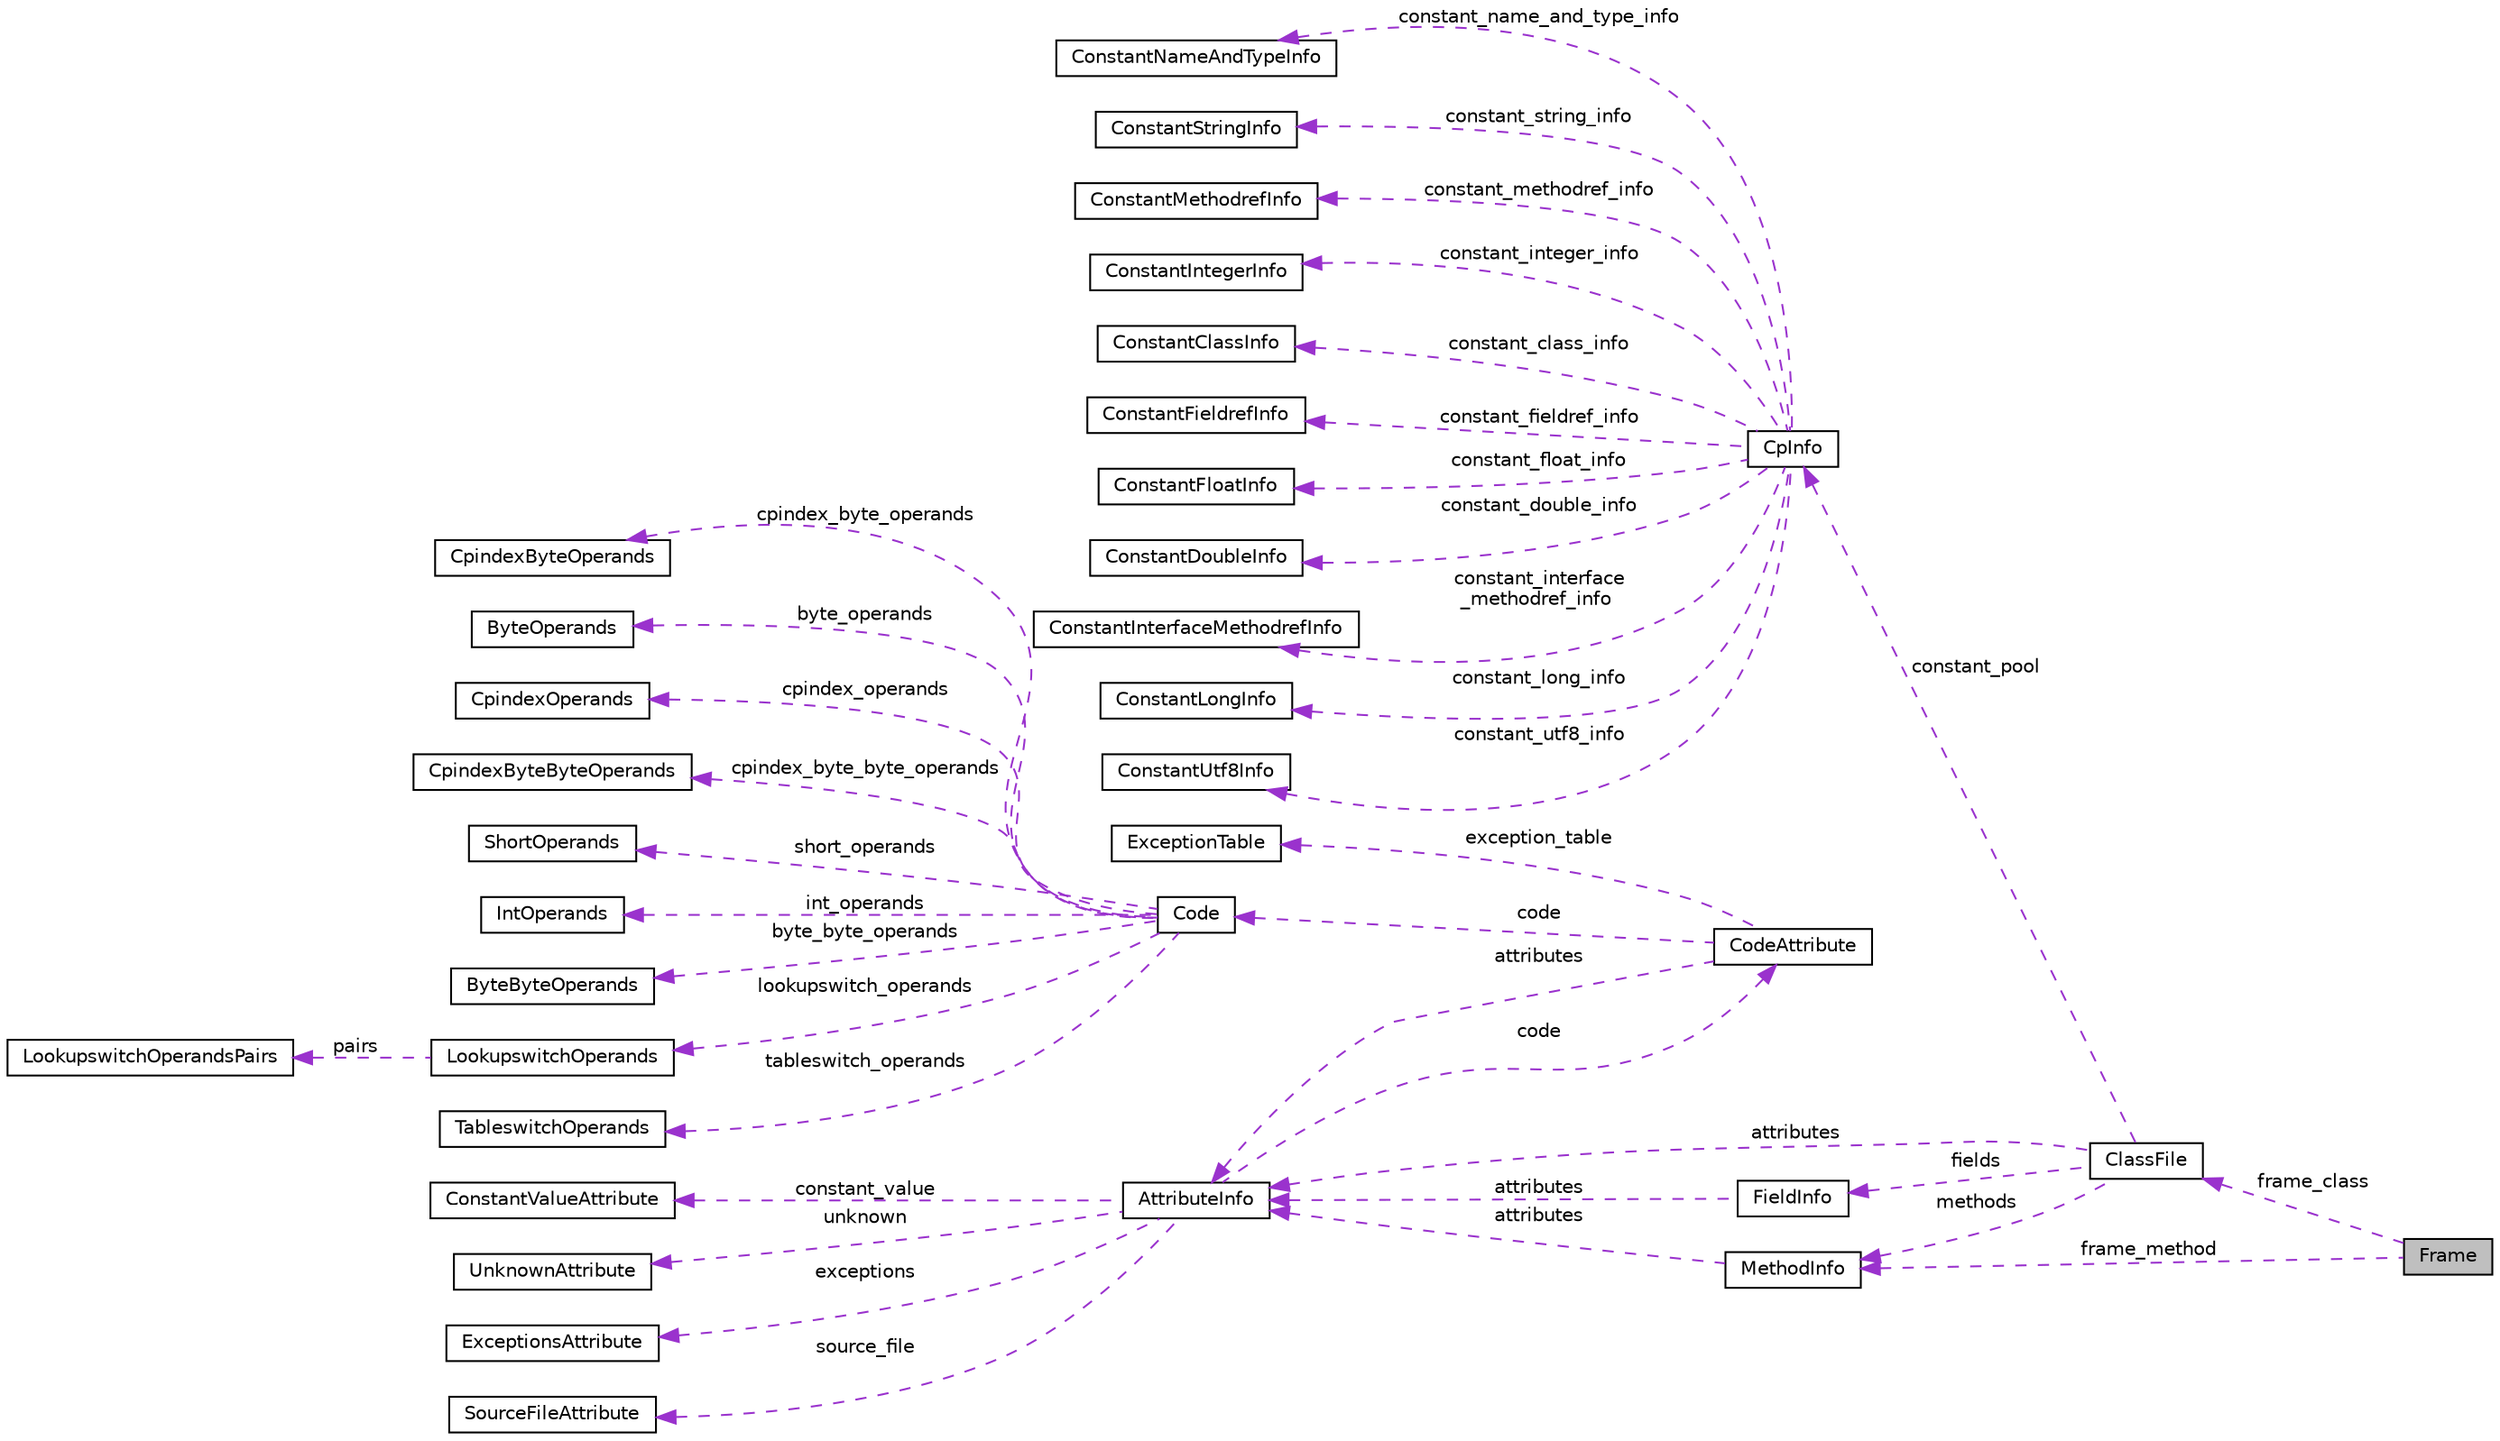 digraph "Frame"
{
 // LATEX_PDF_SIZE
  edge [fontname="Helvetica",fontsize="10",labelfontname="Helvetica",labelfontsize="10"];
  node [fontname="Helvetica",fontsize="10",shape=record];
  rankdir="LR";
  Node1 [label="Frame",height=0.2,width=0.4,color="black", fillcolor="grey75", style="filled", fontcolor="black",tooltip=" "];
  Node2 -> Node1 [dir="back",color="darkorchid3",fontsize="10",style="dashed",label=" frame_class" ,fontname="Helvetica"];
  Node2 [label="ClassFile",height=0.2,width=0.4,color="black", fillcolor="white", style="filled",URL="$structClassFile.html",tooltip=" "];
  Node3 -> Node2 [dir="back",color="darkorchid3",fontsize="10",style="dashed",label=" attributes" ,fontname="Helvetica"];
  Node3 [label="AttributeInfo",height=0.2,width=0.4,color="black", fillcolor="white", style="filled",URL="$structAttributeInfo.html",tooltip=" "];
  Node4 -> Node3 [dir="back",color="darkorchid3",fontsize="10",style="dashed",label=" unknown" ,fontname="Helvetica"];
  Node4 [label="UnknownAttribute",height=0.2,width=0.4,color="black", fillcolor="white", style="filled",URL="$structUnknownAttribute.html",tooltip=" "];
  Node5 -> Node3 [dir="back",color="darkorchid3",fontsize="10",style="dashed",label=" exceptions" ,fontname="Helvetica"];
  Node5 [label="ExceptionsAttribute",height=0.2,width=0.4,color="black", fillcolor="white", style="filled",URL="$structExceptionsAttribute.html",tooltip=" "];
  Node6 -> Node3 [dir="back",color="darkorchid3",fontsize="10",style="dashed",label=" source_file" ,fontname="Helvetica"];
  Node6 [label="SourceFileAttribute",height=0.2,width=0.4,color="black", fillcolor="white", style="filled",URL="$structSourceFileAttribute.html",tooltip=" "];
  Node7 -> Node3 [dir="back",color="darkorchid3",fontsize="10",style="dashed",label=" code" ,fontname="Helvetica"];
  Node7 [label="CodeAttribute",height=0.2,width=0.4,color="black", fillcolor="white", style="filled",URL="$structCodeAttribute.html",tooltip=" "];
  Node3 -> Node7 [dir="back",color="darkorchid3",fontsize="10",style="dashed",label=" attributes" ,fontname="Helvetica"];
  Node8 -> Node7 [dir="back",color="darkorchid3",fontsize="10",style="dashed",label=" code" ,fontname="Helvetica"];
  Node8 [label="Code",height=0.2,width=0.4,color="black", fillcolor="white", style="filled",URL="$structCode.html",tooltip=" "];
  Node9 -> Node8 [dir="back",color="darkorchid3",fontsize="10",style="dashed",label=" short_operands" ,fontname="Helvetica"];
  Node9 [label="ShortOperands",height=0.2,width=0.4,color="black", fillcolor="white", style="filled",URL="$structShortOperands.html",tooltip=" "];
  Node10 -> Node8 [dir="back",color="darkorchid3",fontsize="10",style="dashed",label=" int_operands" ,fontname="Helvetica"];
  Node10 [label="IntOperands",height=0.2,width=0.4,color="black", fillcolor="white", style="filled",URL="$structIntOperands.html",tooltip=" "];
  Node11 -> Node8 [dir="back",color="darkorchid3",fontsize="10",style="dashed",label=" byte_byte_operands" ,fontname="Helvetica"];
  Node11 [label="ByteByteOperands",height=0.2,width=0.4,color="black", fillcolor="white", style="filled",URL="$structByteByteOperands.html",tooltip=" "];
  Node12 -> Node8 [dir="back",color="darkorchid3",fontsize="10",style="dashed",label=" lookupswitch_operands" ,fontname="Helvetica"];
  Node12 [label="LookupswitchOperands",height=0.2,width=0.4,color="black", fillcolor="white", style="filled",URL="$structLookupswitchOperands.html",tooltip=" "];
  Node13 -> Node12 [dir="back",color="darkorchid3",fontsize="10",style="dashed",label=" pairs" ,fontname="Helvetica"];
  Node13 [label="LookupswitchOperandsPairs",height=0.2,width=0.4,color="black", fillcolor="white", style="filled",URL="$structLookupswitchOperandsPairs.html",tooltip=" "];
  Node14 -> Node8 [dir="back",color="darkorchid3",fontsize="10",style="dashed",label=" tableswitch_operands" ,fontname="Helvetica"];
  Node14 [label="TableswitchOperands",height=0.2,width=0.4,color="black", fillcolor="white", style="filled",URL="$structTableswitchOperands.html",tooltip=" "];
  Node15 -> Node8 [dir="back",color="darkorchid3",fontsize="10",style="dashed",label=" cpindex_byte_operands" ,fontname="Helvetica"];
  Node15 [label="CpindexByteOperands",height=0.2,width=0.4,color="black", fillcolor="white", style="filled",URL="$structCpindexByteOperands.html",tooltip=" "];
  Node16 -> Node8 [dir="back",color="darkorchid3",fontsize="10",style="dashed",label=" byte_operands" ,fontname="Helvetica"];
  Node16 [label="ByteOperands",height=0.2,width=0.4,color="black", fillcolor="white", style="filled",URL="$structByteOperands.html",tooltip=" "];
  Node17 -> Node8 [dir="back",color="darkorchid3",fontsize="10",style="dashed",label=" cpindex_operands" ,fontname="Helvetica"];
  Node17 [label="CpindexOperands",height=0.2,width=0.4,color="black", fillcolor="white", style="filled",URL="$structCpindexOperands.html",tooltip=" "];
  Node18 -> Node8 [dir="back",color="darkorchid3",fontsize="10",style="dashed",label=" cpindex_byte_byte_operands" ,fontname="Helvetica"];
  Node18 [label="CpindexByteByteOperands",height=0.2,width=0.4,color="black", fillcolor="white", style="filled",URL="$structCpindexByteByteOperands.html",tooltip=" "];
  Node19 -> Node7 [dir="back",color="darkorchid3",fontsize="10",style="dashed",label=" exception_table" ,fontname="Helvetica"];
  Node19 [label="ExceptionTable",height=0.2,width=0.4,color="black", fillcolor="white", style="filled",URL="$structExceptionTable.html",tooltip=" "];
  Node20 -> Node3 [dir="back",color="darkorchid3",fontsize="10",style="dashed",label=" constant_value" ,fontname="Helvetica"];
  Node20 [label="ConstantValueAttribute",height=0.2,width=0.4,color="black", fillcolor="white", style="filled",URL="$structConstantValueAttribute.html",tooltip="É atributo."];
  Node21 -> Node2 [dir="back",color="darkorchid3",fontsize="10",style="dashed",label=" constant_pool" ,fontname="Helvetica"];
  Node21 [label="CpInfo",height=0.2,width=0.4,color="black", fillcolor="white", style="filled",URL="$structCpInfo.html",tooltip=" "];
  Node22 -> Node21 [dir="back",color="darkorchid3",fontsize="10",style="dashed",label=" constant_double_info" ,fontname="Helvetica"];
  Node22 [label="ConstantDoubleInfo",height=0.2,width=0.4,color="black", fillcolor="white", style="filled",URL="$structConstantDoubleInfo.html",tooltip=" "];
  Node23 -> Node21 [dir="back",color="darkorchid3",fontsize="10",style="dashed",label=" constant_interface\l_methodref_info" ,fontname="Helvetica"];
  Node23 [label="ConstantInterfaceMethodrefInfo",height=0.2,width=0.4,color="black", fillcolor="white", style="filled",URL="$structConstantInterfaceMethodrefInfo.html",tooltip=" "];
  Node24 -> Node21 [dir="back",color="darkorchid3",fontsize="10",style="dashed",label=" constant_long_info" ,fontname="Helvetica"];
  Node24 [label="ConstantLongInfo",height=0.2,width=0.4,color="black", fillcolor="white", style="filled",URL="$structConstantLongInfo.html",tooltip=" "];
  Node25 -> Node21 [dir="back",color="darkorchid3",fontsize="10",style="dashed",label=" constant_utf8_info" ,fontname="Helvetica"];
  Node25 [label="ConstantUtf8Info",height=0.2,width=0.4,color="black", fillcolor="white", style="filled",URL="$structConstantUtf8Info.html",tooltip=" "];
  Node26 -> Node21 [dir="back",color="darkorchid3",fontsize="10",style="dashed",label=" constant_name_and_type_info" ,fontname="Helvetica"];
  Node26 [label="ConstantNameAndTypeInfo",height=0.2,width=0.4,color="black", fillcolor="white", style="filled",URL="$structConstantNameAndTypeInfo.html",tooltip=" "];
  Node27 -> Node21 [dir="back",color="darkorchid3",fontsize="10",style="dashed",label=" constant_string_info" ,fontname="Helvetica"];
  Node27 [label="ConstantStringInfo",height=0.2,width=0.4,color="black", fillcolor="white", style="filled",URL="$structConstantStringInfo.html",tooltip=" "];
  Node28 -> Node21 [dir="back",color="darkorchid3",fontsize="10",style="dashed",label=" constant_methodref_info" ,fontname="Helvetica"];
  Node28 [label="ConstantMethodrefInfo",height=0.2,width=0.4,color="black", fillcolor="white", style="filled",URL="$structConstantMethodrefInfo.html",tooltip=" "];
  Node29 -> Node21 [dir="back",color="darkorchid3",fontsize="10",style="dashed",label=" constant_integer_info" ,fontname="Helvetica"];
  Node29 [label="ConstantIntegerInfo",height=0.2,width=0.4,color="black", fillcolor="white", style="filled",URL="$structConstantIntegerInfo.html",tooltip=" "];
  Node30 -> Node21 [dir="back",color="darkorchid3",fontsize="10",style="dashed",label=" constant_class_info" ,fontname="Helvetica"];
  Node30 [label="ConstantClassInfo",height=0.2,width=0.4,color="black", fillcolor="white", style="filled",URL="$structConstantClassInfo.html",tooltip=" "];
  Node31 -> Node21 [dir="back",color="darkorchid3",fontsize="10",style="dashed",label=" constant_fieldref_info" ,fontname="Helvetica"];
  Node31 [label="ConstantFieldrefInfo",height=0.2,width=0.4,color="black", fillcolor="white", style="filled",URL="$structConstantFieldrefInfo.html",tooltip=" "];
  Node32 -> Node21 [dir="back",color="darkorchid3",fontsize="10",style="dashed",label=" constant_float_info" ,fontname="Helvetica"];
  Node32 [label="ConstantFloatInfo",height=0.2,width=0.4,color="black", fillcolor="white", style="filled",URL="$structConstantFloatInfo.html",tooltip=" "];
  Node33 -> Node2 [dir="back",color="darkorchid3",fontsize="10",style="dashed",label=" fields" ,fontname="Helvetica"];
  Node33 [label="FieldInfo",height=0.2,width=0.4,color="black", fillcolor="white", style="filled",URL="$structFieldInfo.html",tooltip=" "];
  Node3 -> Node33 [dir="back",color="darkorchid3",fontsize="10",style="dashed",label=" attributes" ,fontname="Helvetica"];
  Node34 -> Node2 [dir="back",color="darkorchid3",fontsize="10",style="dashed",label=" methods" ,fontname="Helvetica"];
  Node34 [label="MethodInfo",height=0.2,width=0.4,color="black", fillcolor="white", style="filled",URL="$structMethodInfo.html",tooltip=" "];
  Node3 -> Node34 [dir="back",color="darkorchid3",fontsize="10",style="dashed",label=" attributes" ,fontname="Helvetica"];
  Node34 -> Node1 [dir="back",color="darkorchid3",fontsize="10",style="dashed",label=" frame_method" ,fontname="Helvetica"];
}
